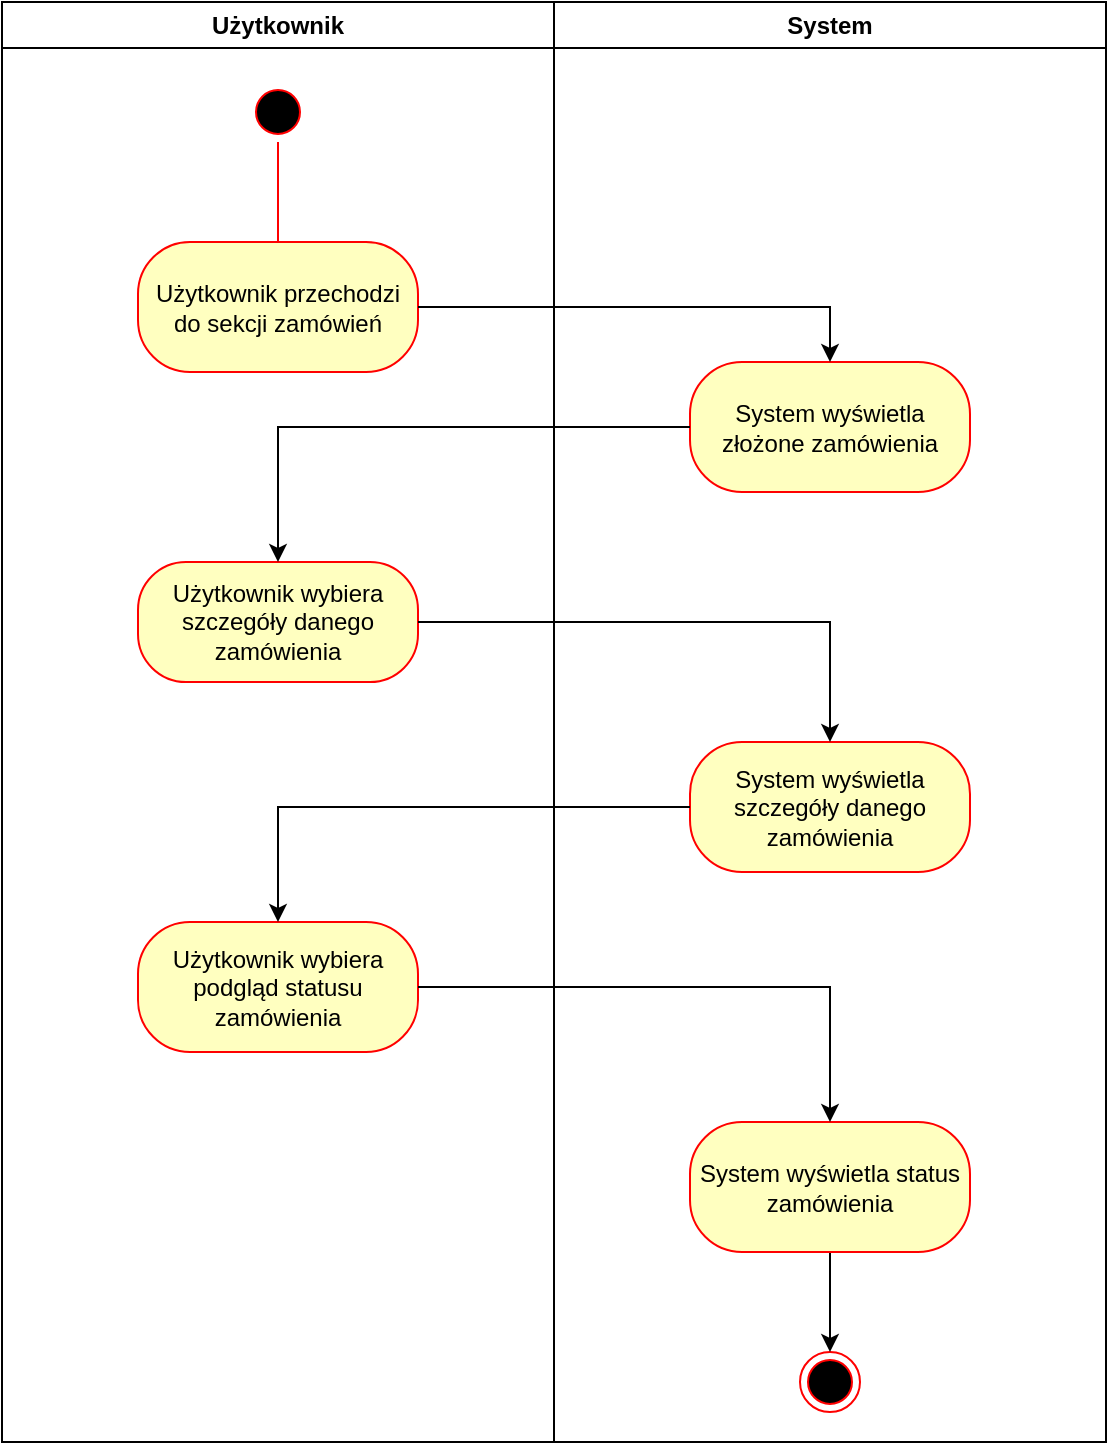 <mxfile version="24.1.0" type="device">
  <diagram name="Strona-1" id="yD-94Rvltuhks4XegXLm">
    <mxGraphModel dx="1393" dy="804" grid="1" gridSize="10" guides="1" tooltips="1" connect="1" arrows="1" fold="1" page="1" pageScale="1" pageWidth="827" pageHeight="1169" math="0" shadow="0">
      <root>
        <mxCell id="0" />
        <mxCell id="1" parent="0" />
        <mxCell id="Cnp6uQmmtdZANyJbKz---1" value="Użytkownik" style="swimlane;whiteSpace=wrap;html=1;" vertex="1" parent="1">
          <mxGeometry x="130" y="110" width="276" height="720" as="geometry" />
        </mxCell>
        <mxCell id="Cnp6uQmmtdZANyJbKz---2" value="" style="ellipse;html=1;shape=startState;fillColor=#000000;strokeColor=#ff0000;" vertex="1" parent="Cnp6uQmmtdZANyJbKz---1">
          <mxGeometry x="123" y="40" width="30" height="30" as="geometry" />
        </mxCell>
        <mxCell id="Cnp6uQmmtdZANyJbKz---3" value="" style="edgeStyle=orthogonalEdgeStyle;html=1;verticalAlign=bottom;endArrow=open;endSize=8;strokeColor=#ff0000;rounded=0;" edge="1" source="Cnp6uQmmtdZANyJbKz---2" parent="Cnp6uQmmtdZANyJbKz---1">
          <mxGeometry relative="1" as="geometry">
            <mxPoint x="138" y="130" as="targetPoint" />
          </mxGeometry>
        </mxCell>
        <mxCell id="Cnp6uQmmtdZANyJbKz---4" value="Użytkownik przechodzi do sekcji zamówień" style="rounded=1;whiteSpace=wrap;html=1;arcSize=40;fontColor=#000000;fillColor=#ffffc0;strokeColor=#ff0000;" vertex="1" parent="Cnp6uQmmtdZANyJbKz---1">
          <mxGeometry x="68" y="120" width="140" height="65" as="geometry" />
        </mxCell>
        <mxCell id="Cnp6uQmmtdZANyJbKz---6" value="Użytkownik wybiera szczegóły danego zamówienia" style="rounded=1;whiteSpace=wrap;html=1;arcSize=40;fontColor=#000000;fillColor=#ffffc0;strokeColor=#ff0000;" vertex="1" parent="Cnp6uQmmtdZANyJbKz---1">
          <mxGeometry x="68" y="280" width="140" height="60" as="geometry" />
        </mxCell>
        <mxCell id="Cnp6uQmmtdZANyJbKz---20" value="Użytkownik wybiera podgląd statusu zamówienia" style="rounded=1;whiteSpace=wrap;html=1;arcSize=40;fontColor=#000000;fillColor=#ffffc0;strokeColor=#ff0000;" vertex="1" parent="Cnp6uQmmtdZANyJbKz---1">
          <mxGeometry x="68" y="460" width="140" height="65" as="geometry" />
        </mxCell>
        <mxCell id="Cnp6uQmmtdZANyJbKz---10" value="System" style="swimlane;whiteSpace=wrap;html=1;" vertex="1" parent="1">
          <mxGeometry x="406" y="110" width="276" height="720" as="geometry" />
        </mxCell>
        <mxCell id="Cnp6uQmmtdZANyJbKz---18" value="System wyświetla złożone zamówienia" style="rounded=1;whiteSpace=wrap;html=1;arcSize=40;fontColor=#000000;fillColor=#ffffc0;strokeColor=#ff0000;" vertex="1" parent="Cnp6uQmmtdZANyJbKz---10">
          <mxGeometry x="68" y="180" width="140" height="65" as="geometry" />
        </mxCell>
        <mxCell id="Cnp6uQmmtdZANyJbKz---19" value="System wyświetla szczegóły danego zamówienia" style="rounded=1;whiteSpace=wrap;html=1;arcSize=40;fontColor=#000000;fillColor=#ffffc0;strokeColor=#ff0000;" vertex="1" parent="Cnp6uQmmtdZANyJbKz---10">
          <mxGeometry x="68" y="370" width="140" height="65" as="geometry" />
        </mxCell>
        <mxCell id="Cnp6uQmmtdZANyJbKz---8" value="" style="ellipse;html=1;shape=endState;fillColor=#000000;strokeColor=#ff0000;" vertex="1" parent="Cnp6uQmmtdZANyJbKz---10">
          <mxGeometry x="123" y="675" width="30" height="30" as="geometry" />
        </mxCell>
        <mxCell id="Cnp6uQmmtdZANyJbKz---28" style="edgeStyle=orthogonalEdgeStyle;rounded=0;orthogonalLoop=1;jettySize=auto;html=1;entryX=0.5;entryY=0;entryDx=0;entryDy=0;" edge="1" parent="Cnp6uQmmtdZANyJbKz---10" source="Cnp6uQmmtdZANyJbKz---21" target="Cnp6uQmmtdZANyJbKz---8">
          <mxGeometry relative="1" as="geometry" />
        </mxCell>
        <mxCell id="Cnp6uQmmtdZANyJbKz---21" value="System wyświetla status zamówienia" style="rounded=1;whiteSpace=wrap;html=1;arcSize=40;fontColor=#000000;fillColor=#ffffc0;strokeColor=#ff0000;" vertex="1" parent="Cnp6uQmmtdZANyJbKz---10">
          <mxGeometry x="68" y="560" width="140" height="65" as="geometry" />
        </mxCell>
        <mxCell id="Cnp6uQmmtdZANyJbKz---23" style="edgeStyle=orthogonalEdgeStyle;rounded=0;orthogonalLoop=1;jettySize=auto;html=1;entryX=0.5;entryY=0;entryDx=0;entryDy=0;" edge="1" parent="1" source="Cnp6uQmmtdZANyJbKz---4" target="Cnp6uQmmtdZANyJbKz---18">
          <mxGeometry relative="1" as="geometry" />
        </mxCell>
        <mxCell id="Cnp6uQmmtdZANyJbKz---24" style="edgeStyle=orthogonalEdgeStyle;rounded=0;orthogonalLoop=1;jettySize=auto;html=1;entryX=0.5;entryY=0;entryDx=0;entryDy=0;" edge="1" parent="1" source="Cnp6uQmmtdZANyJbKz---18" target="Cnp6uQmmtdZANyJbKz---6">
          <mxGeometry relative="1" as="geometry" />
        </mxCell>
        <mxCell id="Cnp6uQmmtdZANyJbKz---25" style="edgeStyle=orthogonalEdgeStyle;rounded=0;orthogonalLoop=1;jettySize=auto;html=1;entryX=0.5;entryY=0;entryDx=0;entryDy=0;" edge="1" parent="1" source="Cnp6uQmmtdZANyJbKz---6" target="Cnp6uQmmtdZANyJbKz---19">
          <mxGeometry relative="1" as="geometry" />
        </mxCell>
        <mxCell id="Cnp6uQmmtdZANyJbKz---26" style="edgeStyle=orthogonalEdgeStyle;rounded=0;orthogonalLoop=1;jettySize=auto;html=1;entryX=0.5;entryY=0;entryDx=0;entryDy=0;" edge="1" parent="1" source="Cnp6uQmmtdZANyJbKz---19" target="Cnp6uQmmtdZANyJbKz---20">
          <mxGeometry relative="1" as="geometry" />
        </mxCell>
        <mxCell id="Cnp6uQmmtdZANyJbKz---27" style="edgeStyle=orthogonalEdgeStyle;rounded=0;orthogonalLoop=1;jettySize=auto;html=1;" edge="1" parent="1" source="Cnp6uQmmtdZANyJbKz---20" target="Cnp6uQmmtdZANyJbKz---21">
          <mxGeometry relative="1" as="geometry" />
        </mxCell>
      </root>
    </mxGraphModel>
  </diagram>
</mxfile>
